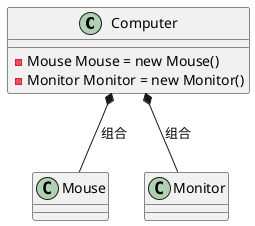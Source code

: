 @startuml

class Computer{

    -Mouse Mouse = new Mouse()
    -Monitor Monitor = new Monitor()

}

class Mouse{
}

class Monitor{

}

Computer *-- Monitor:组合
Computer *-- Mouse:组合

@enduml